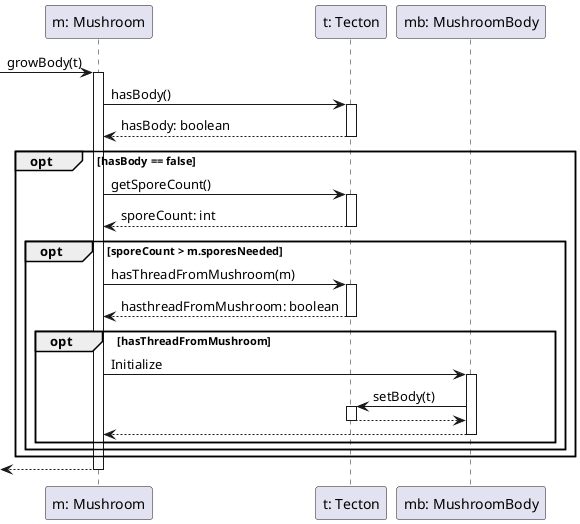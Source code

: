 @startuml Grow Body
participant "m: Mushroom" as m
participant "t: Tecton" as t
participant "mb: MushroomBody" as mb

-> m: growBody(t)
activate m

m -> t: hasBody()
activate t
t --> m: hasBody: boolean
deactivate t

    opt hasBody == false
        m -> t: getSporeCount()
        activate t
        t --> m: sporeCount: int
        deactivate t
        
        opt sporeCount > m.sporesNeeded
            m -> t: hasThreadFromMushroom(m)
            activate t
            t --> m: hasthreadFromMushroom: boolean
            deactivate t

            opt hasThreadFromMushroom
                m -> mb: Initialize
                activate mb
                mb -> t: setBody(t)
                activate t
                t --> mb
                deactivate t
                mb --> m
                deactivate mb
            end
        end
    end
<-- m
deactivate m
@enduml